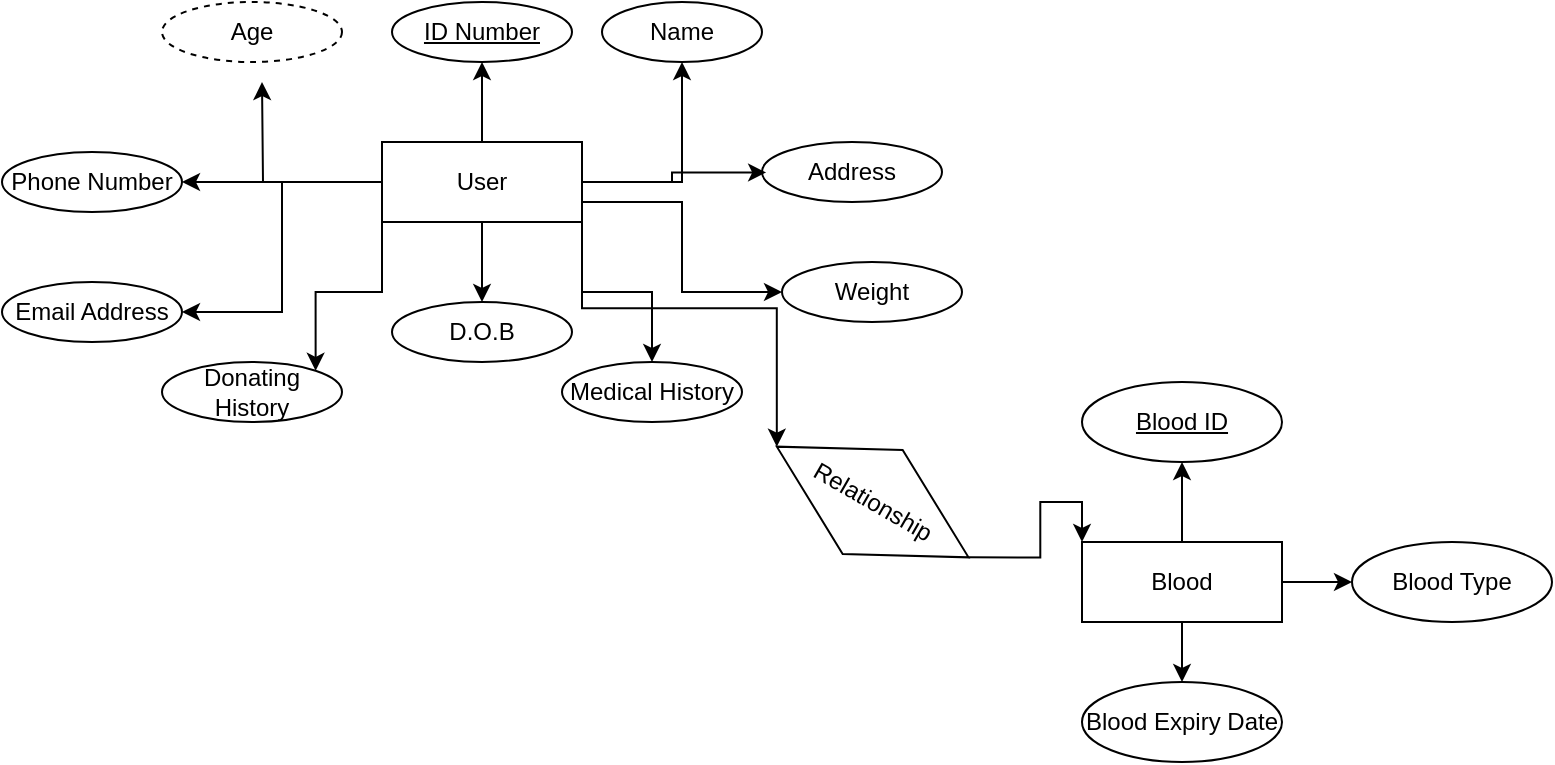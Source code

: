 <mxfile version="22.0.8" type="github">
  <diagram id="R2lEEEUBdFMjLlhIrx00" name="Page-1">
    <mxGraphModel dx="926" dy="462" grid="1" gridSize="10" guides="1" tooltips="1" connect="1" arrows="1" fold="1" page="1" pageScale="1" pageWidth="850" pageHeight="1100" math="0" shadow="0" extFonts="Permanent Marker^https://fonts.googleapis.com/css?family=Permanent+Marker">
      <root>
        <mxCell id="0" />
        <mxCell id="1" parent="0" />
        <mxCell id="_rmbIt593e3uRn-yPing-3" value="" style="edgeStyle=orthogonalEdgeStyle;rounded=0;orthogonalLoop=1;jettySize=auto;html=1;" parent="1" source="_rmbIt593e3uRn-yPing-1" target="_rmbIt593e3uRn-yPing-2" edge="1">
          <mxGeometry relative="1" as="geometry" />
        </mxCell>
        <mxCell id="_rmbIt593e3uRn-yPing-5" value="" style="edgeStyle=orthogonalEdgeStyle;rounded=0;orthogonalLoop=1;jettySize=auto;html=1;" parent="1" source="_rmbIt593e3uRn-yPing-1" target="_rmbIt593e3uRn-yPing-4" edge="1">
          <mxGeometry relative="1" as="geometry" />
        </mxCell>
        <mxCell id="_rmbIt593e3uRn-yPing-9" style="edgeStyle=orthogonalEdgeStyle;rounded=0;orthogonalLoop=1;jettySize=auto;html=1;" parent="1" source="_rmbIt593e3uRn-yPing-1" edge="1">
          <mxGeometry relative="1" as="geometry">
            <mxPoint x="140" y="60" as="targetPoint" />
          </mxGeometry>
        </mxCell>
        <mxCell id="_rmbIt593e3uRn-yPing-12" value="" style="edgeStyle=orthogonalEdgeStyle;rounded=0;orthogonalLoop=1;jettySize=auto;html=1;" parent="1" source="_rmbIt593e3uRn-yPing-1" target="_rmbIt593e3uRn-yPing-11" edge="1">
          <mxGeometry relative="1" as="geometry" />
        </mxCell>
        <mxCell id="_rmbIt593e3uRn-yPing-21" style="edgeStyle=orthogonalEdgeStyle;rounded=0;orthogonalLoop=1;jettySize=auto;html=1;entryX=1;entryY=0.5;entryDx=0;entryDy=0;" parent="1" source="_rmbIt593e3uRn-yPing-1" target="_rmbIt593e3uRn-yPing-19" edge="1">
          <mxGeometry relative="1" as="geometry" />
        </mxCell>
        <mxCell id="_rmbIt593e3uRn-yPing-26" style="edgeStyle=orthogonalEdgeStyle;rounded=0;orthogonalLoop=1;jettySize=auto;html=1;exitX=1;exitY=0.75;exitDx=0;exitDy=0;entryX=0;entryY=0.5;entryDx=0;entryDy=0;" parent="1" source="_rmbIt593e3uRn-yPing-1" target="_rmbIt593e3uRn-yPing-24" edge="1">
          <mxGeometry relative="1" as="geometry" />
        </mxCell>
        <mxCell id="_rmbIt593e3uRn-yPing-29" style="edgeStyle=orthogonalEdgeStyle;rounded=0;orthogonalLoop=1;jettySize=auto;html=1;exitX=1;exitY=1;exitDx=0;exitDy=0;entryX=0.5;entryY=0;entryDx=0;entryDy=0;" parent="1" source="_rmbIt593e3uRn-yPing-1" target="_rmbIt593e3uRn-yPing-28" edge="1">
          <mxGeometry relative="1" as="geometry" />
        </mxCell>
        <mxCell id="_rmbIt593e3uRn-yPing-31" style="edgeStyle=orthogonalEdgeStyle;rounded=0;orthogonalLoop=1;jettySize=auto;html=1;exitX=0;exitY=1;exitDx=0;exitDy=0;entryX=1;entryY=0;entryDx=0;entryDy=0;" parent="1" source="_rmbIt593e3uRn-yPing-1" target="_rmbIt593e3uRn-yPing-30" edge="1">
          <mxGeometry relative="1" as="geometry" />
        </mxCell>
        <mxCell id="oXhnnYOH7YhfNsRerAeJ-16" style="edgeStyle=orthogonalEdgeStyle;rounded=0;orthogonalLoop=1;jettySize=auto;html=1;exitX=1;exitY=1;exitDx=0;exitDy=0;entryX=0;entryY=0.5;entryDx=0;entryDy=0;" edge="1" parent="1" source="_rmbIt593e3uRn-yPing-1" target="oXhnnYOH7YhfNsRerAeJ-13">
          <mxGeometry relative="1" as="geometry" />
        </mxCell>
        <mxCell id="_rmbIt593e3uRn-yPing-1" value="User" style="whiteSpace=wrap;html=1;align=center;" parent="1" vertex="1">
          <mxGeometry x="200" y="90" width="100" height="40" as="geometry" />
        </mxCell>
        <mxCell id="_rmbIt593e3uRn-yPing-2" value="ID Number" style="ellipse;whiteSpace=wrap;html=1;align=center;fontStyle=4;" parent="1" vertex="1">
          <mxGeometry x="205" y="20" width="90" height="30" as="geometry" />
        </mxCell>
        <mxCell id="_rmbIt593e3uRn-yPing-4" value="Name" style="ellipse;whiteSpace=wrap;html=1;align=center;" parent="1" vertex="1">
          <mxGeometry x="310" y="20" width="80" height="30" as="geometry" />
        </mxCell>
        <mxCell id="_rmbIt593e3uRn-yPing-10" value="Age" style="ellipse;whiteSpace=wrap;html=1;align=center;dashed=1;" parent="1" vertex="1">
          <mxGeometry x="90" y="20" width="90" height="30" as="geometry" />
        </mxCell>
        <mxCell id="_rmbIt593e3uRn-yPing-11" value="D.O.B" style="ellipse;whiteSpace=wrap;html=1;align=center;" parent="1" vertex="1">
          <mxGeometry x="205" y="170" width="90" height="30" as="geometry" />
        </mxCell>
        <mxCell id="_rmbIt593e3uRn-yPing-13" value="Address" style="ellipse;whiteSpace=wrap;html=1;align=center;" parent="1" vertex="1">
          <mxGeometry x="390" y="90" width="90" height="30" as="geometry" />
        </mxCell>
        <mxCell id="_rmbIt593e3uRn-yPing-16" style="edgeStyle=orthogonalEdgeStyle;rounded=0;orthogonalLoop=1;jettySize=auto;html=1;entryX=0.023;entryY=0.508;entryDx=0;entryDy=0;entryPerimeter=0;" parent="1" source="_rmbIt593e3uRn-yPing-1" target="_rmbIt593e3uRn-yPing-13" edge="1">
          <mxGeometry relative="1" as="geometry" />
        </mxCell>
        <mxCell id="_rmbIt593e3uRn-yPing-17" value="Phone Number" style="ellipse;whiteSpace=wrap;html=1;align=center;" parent="1" vertex="1">
          <mxGeometry x="10" y="95" width="90" height="30" as="geometry" />
        </mxCell>
        <mxCell id="_rmbIt593e3uRn-yPing-19" value="Email Address" style="ellipse;whiteSpace=wrap;html=1;align=center;" parent="1" vertex="1">
          <mxGeometry x="10" y="160" width="90" height="30" as="geometry" />
        </mxCell>
        <mxCell id="_rmbIt593e3uRn-yPing-20" style="edgeStyle=orthogonalEdgeStyle;rounded=0;orthogonalLoop=1;jettySize=auto;html=1;exitX=0;exitY=0.5;exitDx=0;exitDy=0;entryX=1;entryY=0.5;entryDx=0;entryDy=0;" parent="1" source="_rmbIt593e3uRn-yPing-1" target="_rmbIt593e3uRn-yPing-17" edge="1">
          <mxGeometry relative="1" as="geometry" />
        </mxCell>
        <mxCell id="_rmbIt593e3uRn-yPing-24" value="Weight" style="ellipse;whiteSpace=wrap;html=1;align=center;" parent="1" vertex="1">
          <mxGeometry x="400" y="150" width="90" height="30" as="geometry" />
        </mxCell>
        <mxCell id="_rmbIt593e3uRn-yPing-28" value="Medical History" style="ellipse;whiteSpace=wrap;html=1;align=center;" parent="1" vertex="1">
          <mxGeometry x="290" y="200" width="90" height="30" as="geometry" />
        </mxCell>
        <mxCell id="_rmbIt593e3uRn-yPing-30" value="Donating History" style="ellipse;whiteSpace=wrap;html=1;align=center;" parent="1" vertex="1">
          <mxGeometry x="90" y="200" width="90" height="30" as="geometry" />
        </mxCell>
        <mxCell id="oXhnnYOH7YhfNsRerAeJ-3" value="" style="edgeStyle=orthogonalEdgeStyle;rounded=0;orthogonalLoop=1;jettySize=auto;html=1;" edge="1" parent="1" source="oXhnnYOH7YhfNsRerAeJ-1" target="oXhnnYOH7YhfNsRerAeJ-2">
          <mxGeometry relative="1" as="geometry" />
        </mxCell>
        <mxCell id="oXhnnYOH7YhfNsRerAeJ-6" value="" style="edgeStyle=orthogonalEdgeStyle;rounded=0;orthogonalLoop=1;jettySize=auto;html=1;" edge="1" parent="1" source="oXhnnYOH7YhfNsRerAeJ-1" target="oXhnnYOH7YhfNsRerAeJ-5">
          <mxGeometry relative="1" as="geometry" />
        </mxCell>
        <mxCell id="oXhnnYOH7YhfNsRerAeJ-9" value="" style="edgeStyle=orthogonalEdgeStyle;rounded=0;orthogonalLoop=1;jettySize=auto;html=1;" edge="1" parent="1" source="oXhnnYOH7YhfNsRerAeJ-1" target="oXhnnYOH7YhfNsRerAeJ-8">
          <mxGeometry relative="1" as="geometry" />
        </mxCell>
        <mxCell id="oXhnnYOH7YhfNsRerAeJ-1" value="Blood" style="whiteSpace=wrap;html=1;align=center;" vertex="1" parent="1">
          <mxGeometry x="550" y="290" width="100" height="40" as="geometry" />
        </mxCell>
        <mxCell id="oXhnnYOH7YhfNsRerAeJ-2" value="Blood ID" style="ellipse;whiteSpace=wrap;html=1;align=center;fontStyle=4;" vertex="1" parent="1">
          <mxGeometry x="550" y="210" width="100" height="40" as="geometry" />
        </mxCell>
        <mxCell id="oXhnnYOH7YhfNsRerAeJ-5" value="Blood Type" style="ellipse;whiteSpace=wrap;html=1;align=center;" vertex="1" parent="1">
          <mxGeometry x="685" y="290" width="100" height="40" as="geometry" />
        </mxCell>
        <mxCell id="oXhnnYOH7YhfNsRerAeJ-8" value="Blood Expiry Date" style="ellipse;whiteSpace=wrap;html=1;align=center;" vertex="1" parent="1">
          <mxGeometry x="550" y="360" width="100" height="40" as="geometry" />
        </mxCell>
        <mxCell id="oXhnnYOH7YhfNsRerAeJ-15" style="edgeStyle=orthogonalEdgeStyle;rounded=0;orthogonalLoop=1;jettySize=auto;html=1;exitX=1;exitY=0.5;exitDx=0;exitDy=0;entryX=0;entryY=0;entryDx=0;entryDy=0;" edge="1" parent="1" source="oXhnnYOH7YhfNsRerAeJ-13" target="oXhnnYOH7YhfNsRerAeJ-1">
          <mxGeometry relative="1" as="geometry" />
        </mxCell>
        <mxCell id="oXhnnYOH7YhfNsRerAeJ-13" value="Relationship" style="shape=rhombus;perimeter=rhombusPerimeter;whiteSpace=wrap;html=1;align=center;rotation=30;" vertex="1" parent="1">
          <mxGeometry x="390.0" y="240" width="110.67" height="60" as="geometry" />
        </mxCell>
      </root>
    </mxGraphModel>
  </diagram>
</mxfile>
